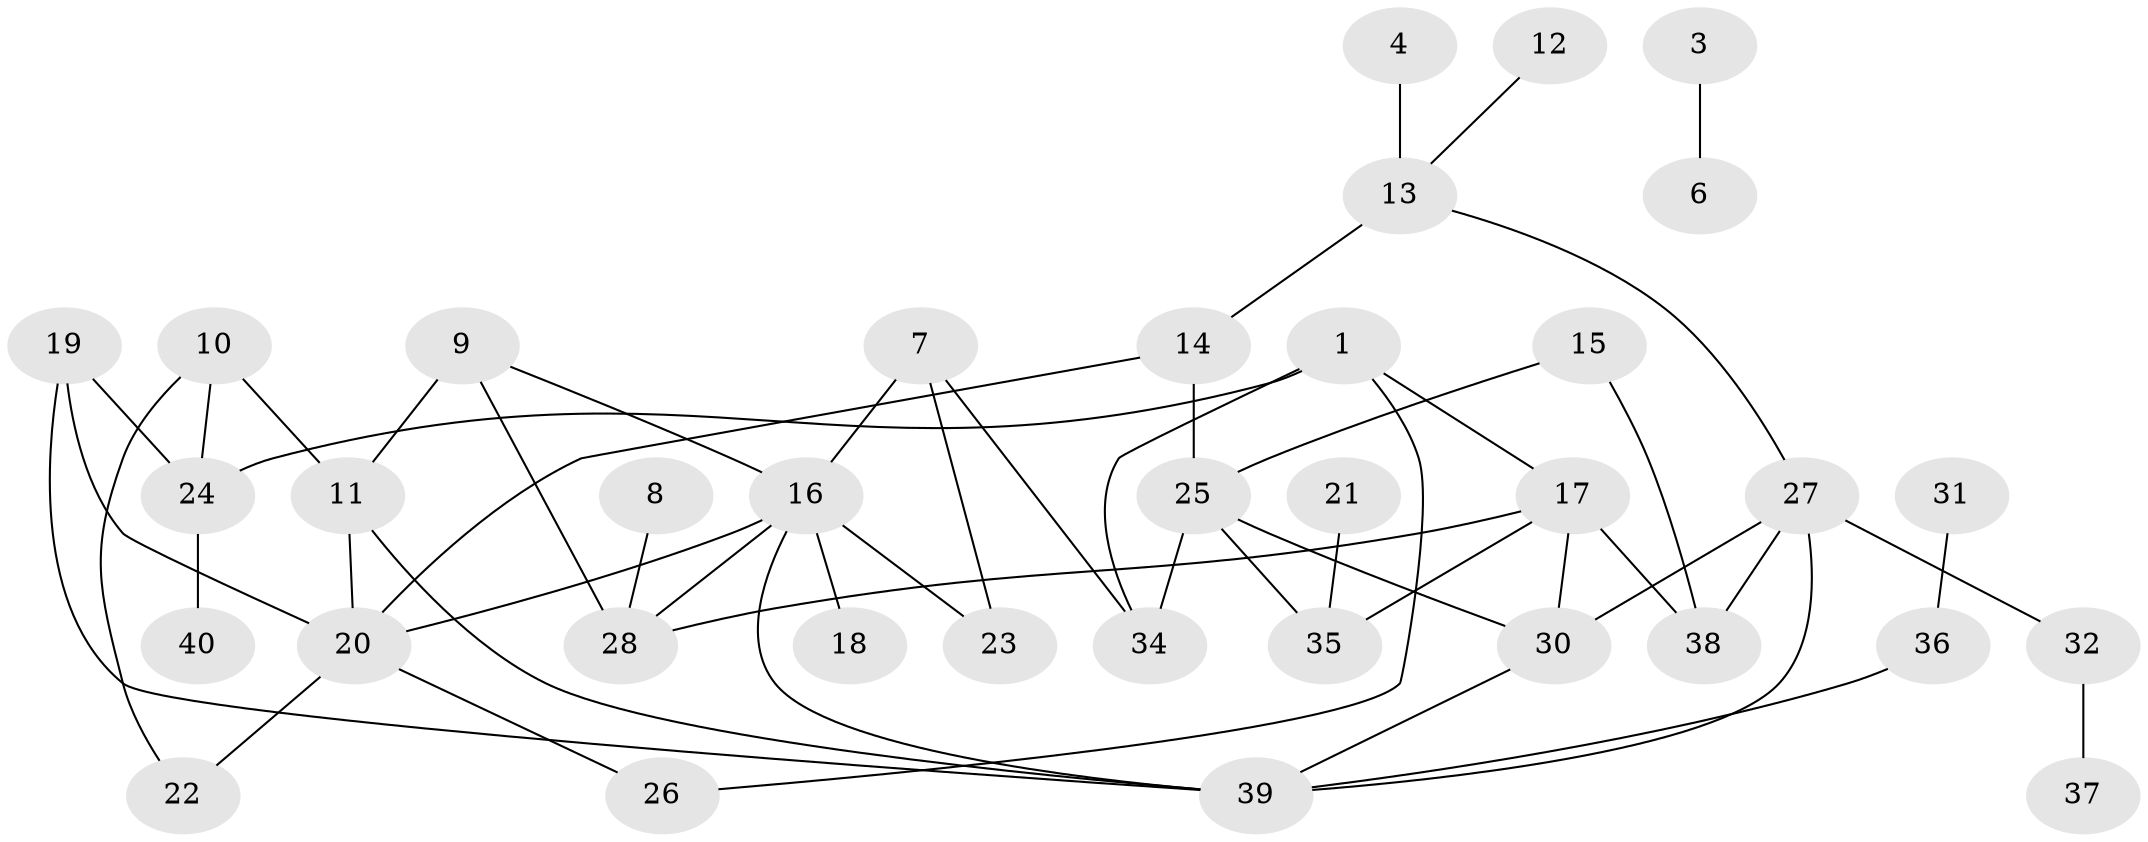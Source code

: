 // original degree distribution, {1: 0.275, 0: 0.05, 2: 0.2, 4: 0.1, 3: 0.3, 5: 0.05, 6: 0.025}
// Generated by graph-tools (version 1.1) at 2025/33/03/09/25 02:33:51]
// undirected, 36 vertices, 52 edges
graph export_dot {
graph [start="1"]
  node [color=gray90,style=filled];
  1;
  3;
  4;
  6;
  7;
  8;
  9;
  10;
  11;
  12;
  13;
  14;
  15;
  16;
  17;
  18;
  19;
  20;
  21;
  22;
  23;
  24;
  25;
  26;
  27;
  28;
  30;
  31;
  32;
  34;
  35;
  36;
  37;
  38;
  39;
  40;
  1 -- 17 [weight=1.0];
  1 -- 24 [weight=1.0];
  1 -- 26 [weight=1.0];
  1 -- 34 [weight=2.0];
  3 -- 6 [weight=1.0];
  4 -- 13 [weight=2.0];
  7 -- 16 [weight=1.0];
  7 -- 23 [weight=1.0];
  7 -- 34 [weight=1.0];
  8 -- 28 [weight=2.0];
  9 -- 11 [weight=1.0];
  9 -- 16 [weight=1.0];
  9 -- 28 [weight=1.0];
  10 -- 11 [weight=1.0];
  10 -- 22 [weight=1.0];
  10 -- 24 [weight=1.0];
  11 -- 20 [weight=1.0];
  11 -- 39 [weight=1.0];
  12 -- 13 [weight=1.0];
  13 -- 14 [weight=1.0];
  13 -- 27 [weight=1.0];
  14 -- 20 [weight=1.0];
  14 -- 25 [weight=2.0];
  15 -- 25 [weight=1.0];
  15 -- 38 [weight=1.0];
  16 -- 18 [weight=2.0];
  16 -- 20 [weight=1.0];
  16 -- 23 [weight=1.0];
  16 -- 28 [weight=1.0];
  16 -- 39 [weight=1.0];
  17 -- 28 [weight=2.0];
  17 -- 30 [weight=1.0];
  17 -- 35 [weight=1.0];
  17 -- 38 [weight=1.0];
  19 -- 20 [weight=1.0];
  19 -- 24 [weight=1.0];
  19 -- 39 [weight=1.0];
  20 -- 22 [weight=1.0];
  20 -- 26 [weight=1.0];
  21 -- 35 [weight=1.0];
  24 -- 40 [weight=1.0];
  25 -- 30 [weight=1.0];
  25 -- 34 [weight=1.0];
  25 -- 35 [weight=1.0];
  27 -- 30 [weight=1.0];
  27 -- 32 [weight=1.0];
  27 -- 38 [weight=1.0];
  27 -- 39 [weight=1.0];
  30 -- 39 [weight=1.0];
  31 -- 36 [weight=1.0];
  32 -- 37 [weight=1.0];
  36 -- 39 [weight=1.0];
}
